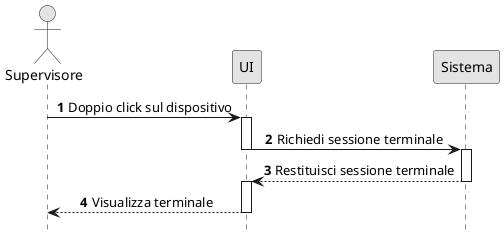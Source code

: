 
    ┌─┐
    ║"│
    └┬┘
    ┌┼┐
     │                               ┌──┐                             ┌───────┐
    ┌┴┐                              │UI│                             │Sistema│
Supervisore                          └┬─┘                             └───┬───┘
    ┌┴┐1 Doppio click sul dispositivo┌┴┐                                  │
    │ │ ────────────────────────────>│ │                                  │
    └┬┘                              │ │                                  │
     │                               │ │ 2 Richiedi sessione terminale   ┌┴┐
     │                               │ │ ──────────────────────────────> │ │
     │                               └┬┘                                 │ │
     │                                │ 3 Restituisci sessione terminale │ │
     │                                │ <─ ─ ─ ─ ─ ─ ─ ─ ─ ─ ─ ─ ─ ─ ─ ─ │ │
     │                                │                                  └┬┘
    ┌┴┐     4 Visualizza terminale    │                                   │
    │ │ <─ ─ ─ ─ ─ ─ ─ ─ ─ ─ ─ ─ ─ ─ ─                                    │
    │ │                               │                                   │
    └┬┘

@startuml
autonumber
hide footbox
skinparam shadowing false
skinparam sequenceMessageAlign center
skinparam monochrome true


Actor Supervisore   as  Utente 

Utente -> UI   :   Doppio click sul dispositivo

activate UI
UI -> Sistema  :   Richiedi sessione terminale
deactivate UI
activate Sistema
UI <-- Sistema : Restituisci sessione terminale
deactivate Sistema
activate UI
Utente <-- UI : Visualizza terminale
deactivate UI

@enduml
